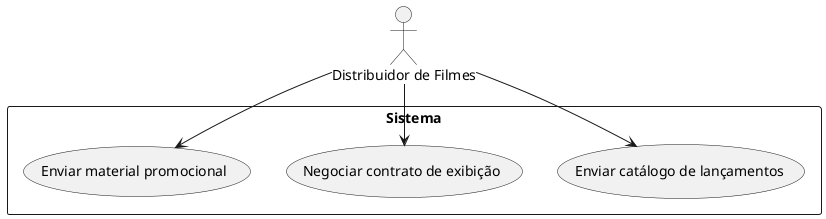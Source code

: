 @startuml filmDistributor
actor "Distribuidor de Filmes" as DF
rectangle Sistema {
  DF --> (Enviar catálogo de lançamentos)
  DF --> (Negociar contrato de exibição)
  DF --> (Enviar material promocional)
}
@enduml